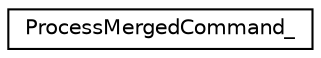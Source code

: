 digraph "Graphical Class Hierarchy"
{
  edge [fontname="Helvetica",fontsize="10",labelfontname="Helvetica",labelfontsize="10"];
  node [fontname="Helvetica",fontsize="10",shape=record];
  rankdir="LR";
  Node0 [label="ProcessMergedCommand_",height=0.2,width=0.4,color="black", fillcolor="white", style="filled",URL="$structProcessMergedCommand__.html"];
}
